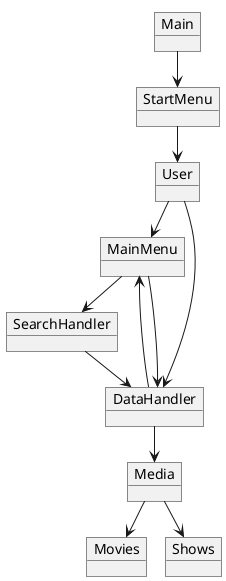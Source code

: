 @startuml
!pragma layout smetana

object Main
object StartMenu
object MainMenu
object Media
object DataHandler
object User
object SearchHandler
object Movies
object Shows




Main --> StartMenu
StartMenu --> User
User --> MainMenu
MainMenu --> SearchHandler
SearchHandler --> DataHandler
DataHandler --> Media
Media --> Shows
Media --> Movies
User --> DataHandler
DataHandler --> MainMenu
DataHandler <-- MainMenu










@enduml